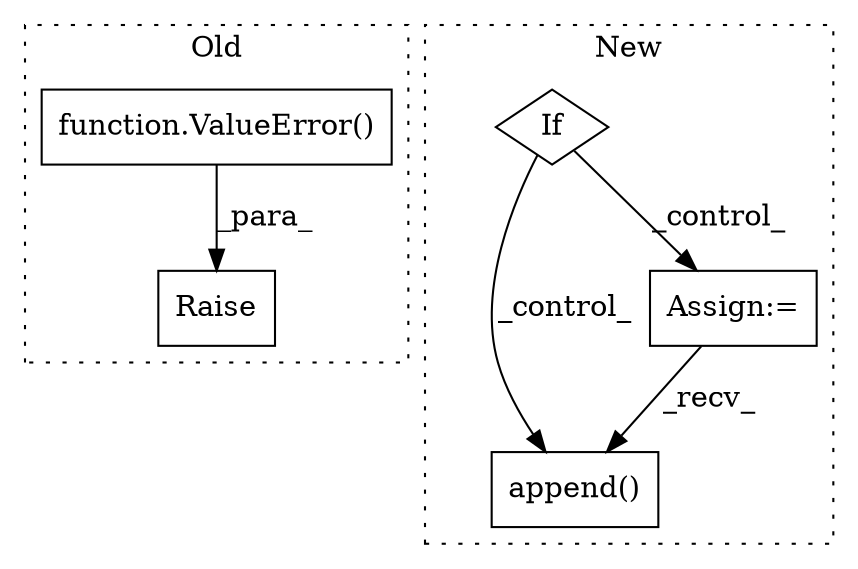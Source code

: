 digraph G {
subgraph cluster0 {
1 [label="Raise" a="91" s="10790" l="6" shape="box"];
3 [label="function.ValueError()" a="75" s="10796,10829" l="11,1" shape="box"];
label = "Old";
style="dotted";
}
subgraph cluster1 {
2 [label="append()" a="75" s="13155,13297" l="22,1" shape="box"];
4 [label="If" a="96" s="12709,12729" l="3,14" shape="diamond"];
5 [label="Assign:=" a="68" s="13122" l="3" shape="box"];
label = "New";
style="dotted";
}
3 -> 1 [label="_para_"];
4 -> 5 [label="_control_"];
4 -> 2 [label="_control_"];
5 -> 2 [label="_recv_"];
}